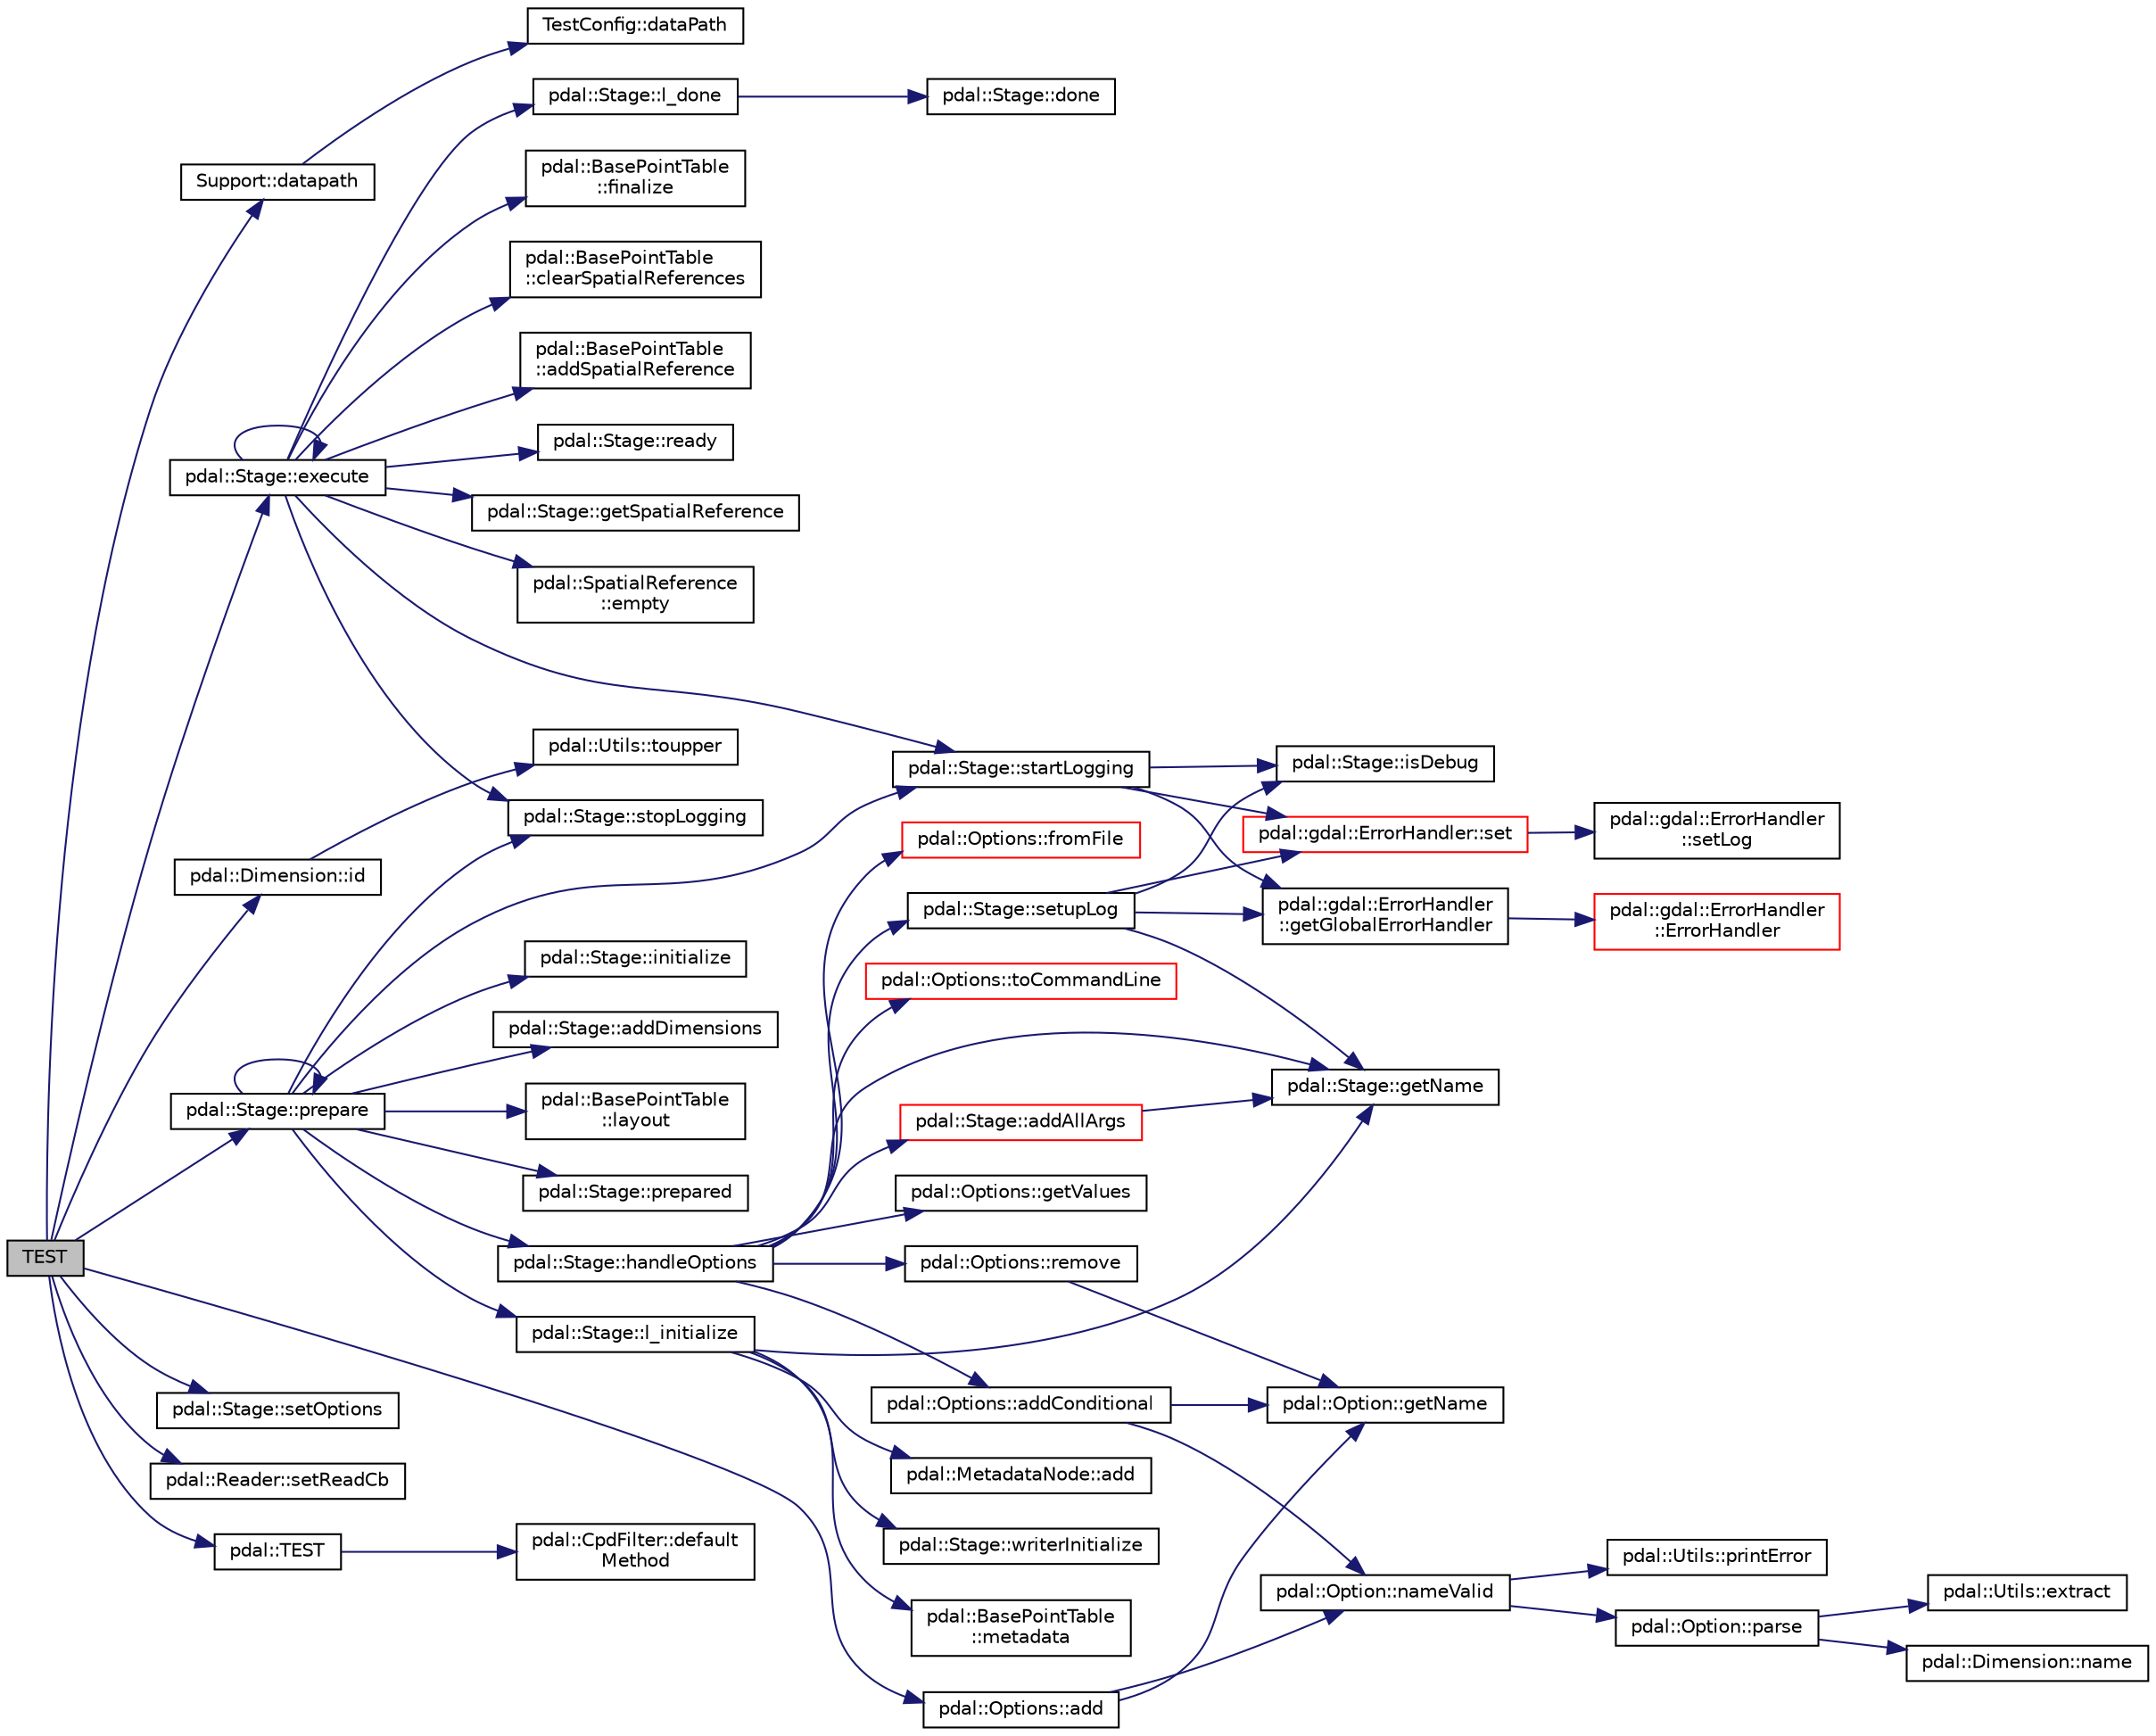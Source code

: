 digraph "TEST"
{
  edge [fontname="Helvetica",fontsize="10",labelfontname="Helvetica",labelfontsize="10"];
  node [fontname="Helvetica",fontsize="10",shape=record];
  rankdir="LR";
  Node1 [label="TEST",height=0.2,width=0.4,color="black", fillcolor="grey75", style="filled", fontcolor="black"];
  Node1 -> Node2 [color="midnightblue",fontsize="10",style="solid",fontname="Helvetica"];
  Node2 [label="pdal::Options::add",height=0.2,width=0.4,color="black", fillcolor="white", style="filled",URL="$classpdal_1_1Options.html#a30826da39f9c4716412141eeeb719032"];
  Node2 -> Node3 [color="midnightblue",fontsize="10",style="solid",fontname="Helvetica"];
  Node3 [label="pdal::Option::nameValid",height=0.2,width=0.4,color="black", fillcolor="white", style="filled",URL="$classpdal_1_1Option.html#aef4422b88464a9cad83b3c11bf1f8cdd"];
  Node3 -> Node4 [color="midnightblue",fontsize="10",style="solid",fontname="Helvetica"];
  Node4 [label="pdal::Option::parse",height=0.2,width=0.4,color="black", fillcolor="white", style="filled",URL="$classpdal_1_1Option.html#a978a36cf9180d3636ea770988961952b"];
  Node4 -> Node5 [color="midnightblue",fontsize="10",style="solid",fontname="Helvetica"];
  Node5 [label="pdal::Utils::extract",height=0.2,width=0.4,color="black", fillcolor="white", style="filled",URL="$namespacepdal_1_1Utils.html#acae5a19cd66121b77e2599daec48413d"];
  Node4 -> Node6 [color="midnightblue",fontsize="10",style="solid",fontname="Helvetica"];
  Node6 [label="pdal::Dimension::name",height=0.2,width=0.4,color="black", fillcolor="white", style="filled",URL="$namespacepdal_1_1Dimension.html#af3176b0b7e6b4be000317846cf7c2718"];
  Node3 -> Node7 [color="midnightblue",fontsize="10",style="solid",fontname="Helvetica"];
  Node7 [label="pdal::Utils::printError",height=0.2,width=0.4,color="black", fillcolor="white", style="filled",URL="$namespacepdal_1_1Utils.html#ada321695f57c876ef51227bdf5b84f7a"];
  Node2 -> Node8 [color="midnightblue",fontsize="10",style="solid",fontname="Helvetica"];
  Node8 [label="pdal::Option::getName",height=0.2,width=0.4,color="black", fillcolor="white", style="filled",URL="$classpdal_1_1Option.html#ad2b7a736742fb343e421fa326ef45c23"];
  Node1 -> Node9 [color="midnightblue",fontsize="10",style="solid",fontname="Helvetica"];
  Node9 [label="Support::datapath",height=0.2,width=0.4,color="black", fillcolor="white", style="filled",URL="$classSupport.html#a9bbdf6f202f4f2e45e7a53007dd0a238"];
  Node9 -> Node10 [color="midnightblue",fontsize="10",style="solid",fontname="Helvetica"];
  Node10 [label="TestConfig::dataPath",height=0.2,width=0.4,color="black", fillcolor="white", style="filled",URL="$namespaceTestConfig.html#a0e622015f0610c2cfcbb3739b972d877"];
  Node1 -> Node11 [color="midnightblue",fontsize="10",style="solid",fontname="Helvetica"];
  Node11 [label="pdal::Stage::execute",height=0.2,width=0.4,color="black", fillcolor="white", style="filled",URL="$classpdal_1_1Stage.html#a1615c4aa5ec5e48f90d73f0e7a796935"];
  Node11 -> Node12 [color="midnightblue",fontsize="10",style="solid",fontname="Helvetica"];
  Node12 [label="pdal::Stage::startLogging",height=0.2,width=0.4,color="black", fillcolor="white", style="filled",URL="$classpdal_1_1Stage.html#a74cf636cb0f633411e4e40dcd718508a"];
  Node12 -> Node13 [color="midnightblue",fontsize="10",style="solid",fontname="Helvetica"];
  Node13 [label="pdal::gdal::ErrorHandler\l::getGlobalErrorHandler",height=0.2,width=0.4,color="black", fillcolor="white", style="filled",URL="$classpdal_1_1gdal_1_1ErrorHandler.html#a56e0125595a43bf3b0cbd0b9a4bc55ea"];
  Node13 -> Node14 [color="midnightblue",fontsize="10",style="solid",fontname="Helvetica"];
  Node14 [label="pdal::gdal::ErrorHandler\l::ErrorHandler",height=0.2,width=0.4,color="red", fillcolor="white", style="filled",URL="$classpdal_1_1gdal_1_1ErrorHandler.html#a73215504640551589024d36018f81d33"];
  Node12 -> Node15 [color="midnightblue",fontsize="10",style="solid",fontname="Helvetica"];
  Node15 [label="pdal::gdal::ErrorHandler::set",height=0.2,width=0.4,color="red", fillcolor="white", style="filled",URL="$classpdal_1_1gdal_1_1ErrorHandler.html#ace1cff928ab179f671181ebaf4d280a4"];
  Node15 -> Node16 [color="midnightblue",fontsize="10",style="solid",fontname="Helvetica"];
  Node16 [label="pdal::gdal::ErrorHandler\l::setLog",height=0.2,width=0.4,color="black", fillcolor="white", style="filled",URL="$classpdal_1_1gdal_1_1ErrorHandler.html#abe7fbf19bfcfbb0be1c8ae934bd5c9d2"];
  Node12 -> Node17 [color="midnightblue",fontsize="10",style="solid",fontname="Helvetica"];
  Node17 [label="pdal::Stage::isDebug",height=0.2,width=0.4,color="black", fillcolor="white", style="filled",URL="$classpdal_1_1Stage.html#aec4fb27c40bb4b032ff003a89a950dd4"];
  Node11 -> Node18 [color="midnightblue",fontsize="10",style="solid",fontname="Helvetica"];
  Node18 [label="pdal::BasePointTable\l::finalize",height=0.2,width=0.4,color="black", fillcolor="white", style="filled",URL="$classpdal_1_1BasePointTable.html#a2554cd260c437c9b1e4a017a28a5c7de"];
  Node11 -> Node11 [color="midnightblue",fontsize="10",style="solid",fontname="Helvetica"];
  Node11 -> Node19 [color="midnightblue",fontsize="10",style="solid",fontname="Helvetica"];
  Node19 [label="pdal::BasePointTable\l::clearSpatialReferences",height=0.2,width=0.4,color="black", fillcolor="white", style="filled",URL="$classpdal_1_1BasePointTable.html#aa3ed63a9e1a8897ccb7dc81a614f6141"];
  Node11 -> Node20 [color="midnightblue",fontsize="10",style="solid",fontname="Helvetica"];
  Node20 [label="pdal::BasePointTable\l::addSpatialReference",height=0.2,width=0.4,color="black", fillcolor="white", style="filled",URL="$classpdal_1_1BasePointTable.html#a670592aca912391f1a90073a2031e5e0"];
  Node11 -> Node21 [color="midnightblue",fontsize="10",style="solid",fontname="Helvetica"];
  Node21 [label="pdal::Stage::ready",height=0.2,width=0.4,color="black", fillcolor="white", style="filled",URL="$classpdal_1_1Stage.html#afb562c59c53ed8120df9106655eb2543"];
  Node11 -> Node22 [color="midnightblue",fontsize="10",style="solid",fontname="Helvetica"];
  Node22 [label="pdal::Stage::getSpatialReference",height=0.2,width=0.4,color="black", fillcolor="white", style="filled",URL="$classpdal_1_1Stage.html#a9889b4446f40daa6f4cd7bfe3c567839"];
  Node11 -> Node23 [color="midnightblue",fontsize="10",style="solid",fontname="Helvetica"];
  Node23 [label="pdal::SpatialReference\l::empty",height=0.2,width=0.4,color="black", fillcolor="white", style="filled",URL="$classpdal_1_1SpatialReference.html#a48fa2f7e79ea172b62ad2e874ff01610"];
  Node11 -> Node24 [color="midnightblue",fontsize="10",style="solid",fontname="Helvetica"];
  Node24 [label="pdal::Stage::l_done",height=0.2,width=0.4,color="black", fillcolor="white", style="filled",URL="$classpdal_1_1Stage.html#a1b00532ede55b90a7b6332a2966f5626"];
  Node24 -> Node25 [color="midnightblue",fontsize="10",style="solid",fontname="Helvetica"];
  Node25 [label="pdal::Stage::done",height=0.2,width=0.4,color="black", fillcolor="white", style="filled",URL="$classpdal_1_1Stage.html#a2444e73dc41bfc0b94981909595ef2ca"];
  Node11 -> Node26 [color="midnightblue",fontsize="10",style="solid",fontname="Helvetica"];
  Node26 [label="pdal::Stage::stopLogging",height=0.2,width=0.4,color="black", fillcolor="white", style="filled",URL="$classpdal_1_1Stage.html#ae49e996fe285350923a3bf44d027adad"];
  Node1 -> Node27 [color="midnightblue",fontsize="10",style="solid",fontname="Helvetica"];
  Node27 [label="pdal::Dimension::id",height=0.2,width=0.4,color="black", fillcolor="white", style="filled",URL="$namespacepdal_1_1Dimension.html#a10b4c693e3bdbdf1a0eec8f4b008a291"];
  Node27 -> Node28 [color="midnightblue",fontsize="10",style="solid",fontname="Helvetica"];
  Node28 [label="pdal::Utils::toupper",height=0.2,width=0.4,color="black", fillcolor="white", style="filled",URL="$namespacepdal_1_1Utils.html#a28e3e2faff94b20f9908e77bc54ed983"];
  Node1 -> Node29 [color="midnightblue",fontsize="10",style="solid",fontname="Helvetica"];
  Node29 [label="pdal::Stage::prepare",height=0.2,width=0.4,color="black", fillcolor="white", style="filled",URL="$classpdal_1_1Stage.html#a4b9296a59f8852b3d08630f1086bfbea"];
  Node29 -> Node29 [color="midnightblue",fontsize="10",style="solid",fontname="Helvetica"];
  Node29 -> Node30 [color="midnightblue",fontsize="10",style="solid",fontname="Helvetica"];
  Node30 [label="pdal::Stage::handleOptions",height=0.2,width=0.4,color="black", fillcolor="white", style="filled",URL="$classpdal_1_1Stage.html#a75f17f9b67f48f6aab1d98aadefc4d5c"];
  Node30 -> Node31 [color="midnightblue",fontsize="10",style="solid",fontname="Helvetica"];
  Node31 [label="pdal::Stage::addAllArgs",height=0.2,width=0.4,color="red", fillcolor="white", style="filled",URL="$classpdal_1_1Stage.html#a75ff99f7b665c6573e304ed4148dd99e"];
  Node31 -> Node32 [color="midnightblue",fontsize="10",style="solid",fontname="Helvetica"];
  Node32 [label="pdal::Stage::getName",height=0.2,width=0.4,color="black", fillcolor="white", style="filled",URL="$classpdal_1_1Stage.html#a6c81d6fbbac17ebe4cd63806916cc750"];
  Node30 -> Node33 [color="midnightblue",fontsize="10",style="solid",fontname="Helvetica"];
  Node33 [label="pdal::Options::getValues",height=0.2,width=0.4,color="black", fillcolor="white", style="filled",URL="$classpdal_1_1Options.html#a99aa4c0c7ba443d584f741d22d37f6a5"];
  Node30 -> Node34 [color="midnightblue",fontsize="10",style="solid",fontname="Helvetica"];
  Node34 [label="pdal::Options::addConditional",height=0.2,width=0.4,color="black", fillcolor="white", style="filled",URL="$classpdal_1_1Options.html#aab2dd4f9208512ad8c38a71ad9d2c98b"];
  Node34 -> Node3 [color="midnightblue",fontsize="10",style="solid",fontname="Helvetica"];
  Node34 -> Node8 [color="midnightblue",fontsize="10",style="solid",fontname="Helvetica"];
  Node30 -> Node35 [color="midnightblue",fontsize="10",style="solid",fontname="Helvetica"];
  Node35 [label="pdal::Options::fromFile",height=0.2,width=0.4,color="red", fillcolor="white", style="filled",URL="$classpdal_1_1Options.html#a541bdbfe72511dad8a22236f0a3cb2ab"];
  Node30 -> Node36 [color="midnightblue",fontsize="10",style="solid",fontname="Helvetica"];
  Node36 [label="pdal::Options::remove",height=0.2,width=0.4,color="black", fillcolor="white", style="filled",URL="$classpdal_1_1Options.html#a0d9ebe7f77b36dea85b51eb0098a5df0"];
  Node36 -> Node8 [color="midnightblue",fontsize="10",style="solid",fontname="Helvetica"];
  Node30 -> Node37 [color="midnightblue",fontsize="10",style="solid",fontname="Helvetica"];
  Node37 [label="pdal::Options::toCommandLine",height=0.2,width=0.4,color="red", fillcolor="white", style="filled",URL="$classpdal_1_1Options.html#afb18dcc4f3883b8413171db00482959c"];
  Node30 -> Node32 [color="midnightblue",fontsize="10",style="solid",fontname="Helvetica"];
  Node30 -> Node38 [color="midnightblue",fontsize="10",style="solid",fontname="Helvetica"];
  Node38 [label="pdal::Stage::setupLog",height=0.2,width=0.4,color="black", fillcolor="white", style="filled",URL="$classpdal_1_1Stage.html#ab94db25b14b94de1f62f9738327accd2"];
  Node38 -> Node32 [color="midnightblue",fontsize="10",style="solid",fontname="Helvetica"];
  Node38 -> Node13 [color="midnightblue",fontsize="10",style="solid",fontname="Helvetica"];
  Node38 -> Node15 [color="midnightblue",fontsize="10",style="solid",fontname="Helvetica"];
  Node38 -> Node17 [color="midnightblue",fontsize="10",style="solid",fontname="Helvetica"];
  Node29 -> Node12 [color="midnightblue",fontsize="10",style="solid",fontname="Helvetica"];
  Node29 -> Node39 [color="midnightblue",fontsize="10",style="solid",fontname="Helvetica"];
  Node39 [label="pdal::Stage::l_initialize",height=0.2,width=0.4,color="black", fillcolor="white", style="filled",URL="$classpdal_1_1Stage.html#a6c85dfbf6a674dbc2eda76a79efada48"];
  Node39 -> Node40 [color="midnightblue",fontsize="10",style="solid",fontname="Helvetica"];
  Node40 [label="pdal::BasePointTable\l::metadata",height=0.2,width=0.4,color="black", fillcolor="white", style="filled",URL="$classpdal_1_1BasePointTable.html#a03429472e71e5dd323bc92319f4a9df6"];
  Node39 -> Node41 [color="midnightblue",fontsize="10",style="solid",fontname="Helvetica"];
  Node41 [label="pdal::MetadataNode::add",height=0.2,width=0.4,color="black", fillcolor="white", style="filled",URL="$classpdal_1_1MetadataNode.html#af2c1c5d91f6ab47a804aa8a0a1b043c2"];
  Node39 -> Node32 [color="midnightblue",fontsize="10",style="solid",fontname="Helvetica"];
  Node39 -> Node42 [color="midnightblue",fontsize="10",style="solid",fontname="Helvetica"];
  Node42 [label="pdal::Stage::writerInitialize",height=0.2,width=0.4,color="black", fillcolor="white", style="filled",URL="$classpdal_1_1Stage.html#a0d7c0bb23ed18577b1aa58b02448487f"];
  Node29 -> Node43 [color="midnightblue",fontsize="10",style="solid",fontname="Helvetica"];
  Node43 [label="pdal::Stage::initialize",height=0.2,width=0.4,color="black", fillcolor="white", style="filled",URL="$classpdal_1_1Stage.html#a5b422f842a6374b448439df99fe6e07e"];
  Node29 -> Node44 [color="midnightblue",fontsize="10",style="solid",fontname="Helvetica"];
  Node44 [label="pdal::Stage::addDimensions",height=0.2,width=0.4,color="black", fillcolor="white", style="filled",URL="$classpdal_1_1Stage.html#a7ec627c76e1c30fc53780bd81d08d4ad"];
  Node29 -> Node45 [color="midnightblue",fontsize="10",style="solid",fontname="Helvetica"];
  Node45 [label="pdal::BasePointTable\l::layout",height=0.2,width=0.4,color="black", fillcolor="white", style="filled",URL="$classpdal_1_1BasePointTable.html#a7e3a12a1f29e6cd10d8669ed3d07eb94"];
  Node29 -> Node46 [color="midnightblue",fontsize="10",style="solid",fontname="Helvetica"];
  Node46 [label="pdal::Stage::prepared",height=0.2,width=0.4,color="black", fillcolor="white", style="filled",URL="$classpdal_1_1Stage.html#affff6bc9dbff793d074d76333c5732dd"];
  Node29 -> Node26 [color="midnightblue",fontsize="10",style="solid",fontname="Helvetica"];
  Node1 -> Node47 [color="midnightblue",fontsize="10",style="solid",fontname="Helvetica"];
  Node47 [label="pdal::Stage::setOptions",height=0.2,width=0.4,color="black", fillcolor="white", style="filled",URL="$classpdal_1_1Stage.html#acb2434df20f371f1fec9577de3cf0046"];
  Node1 -> Node48 [color="midnightblue",fontsize="10",style="solid",fontname="Helvetica"];
  Node48 [label="pdal::Reader::setReadCb",height=0.2,width=0.4,color="black", fillcolor="white", style="filled",URL="$classpdal_1_1Reader.html#ae7dace2bab9b3b8337830b0f23ae139b"];
  Node1 -> Node49 [color="midnightblue",fontsize="10",style="solid",fontname="Helvetica"];
  Node49 [label="pdal::TEST",height=0.2,width=0.4,color="black", fillcolor="white", style="filled",URL="$namespacepdal.html#a92dc84689275600c36ba420631406540"];
  Node49 -> Node50 [color="midnightblue",fontsize="10",style="solid",fontname="Helvetica"];
  Node50 [label="pdal::CpdFilter::default\lMethod",height=0.2,width=0.4,color="black", fillcolor="white", style="filled",URL="$classpdal_1_1CpdFilter.html#a5763b0764c0c394ddb1108b883df9edb"];
}
